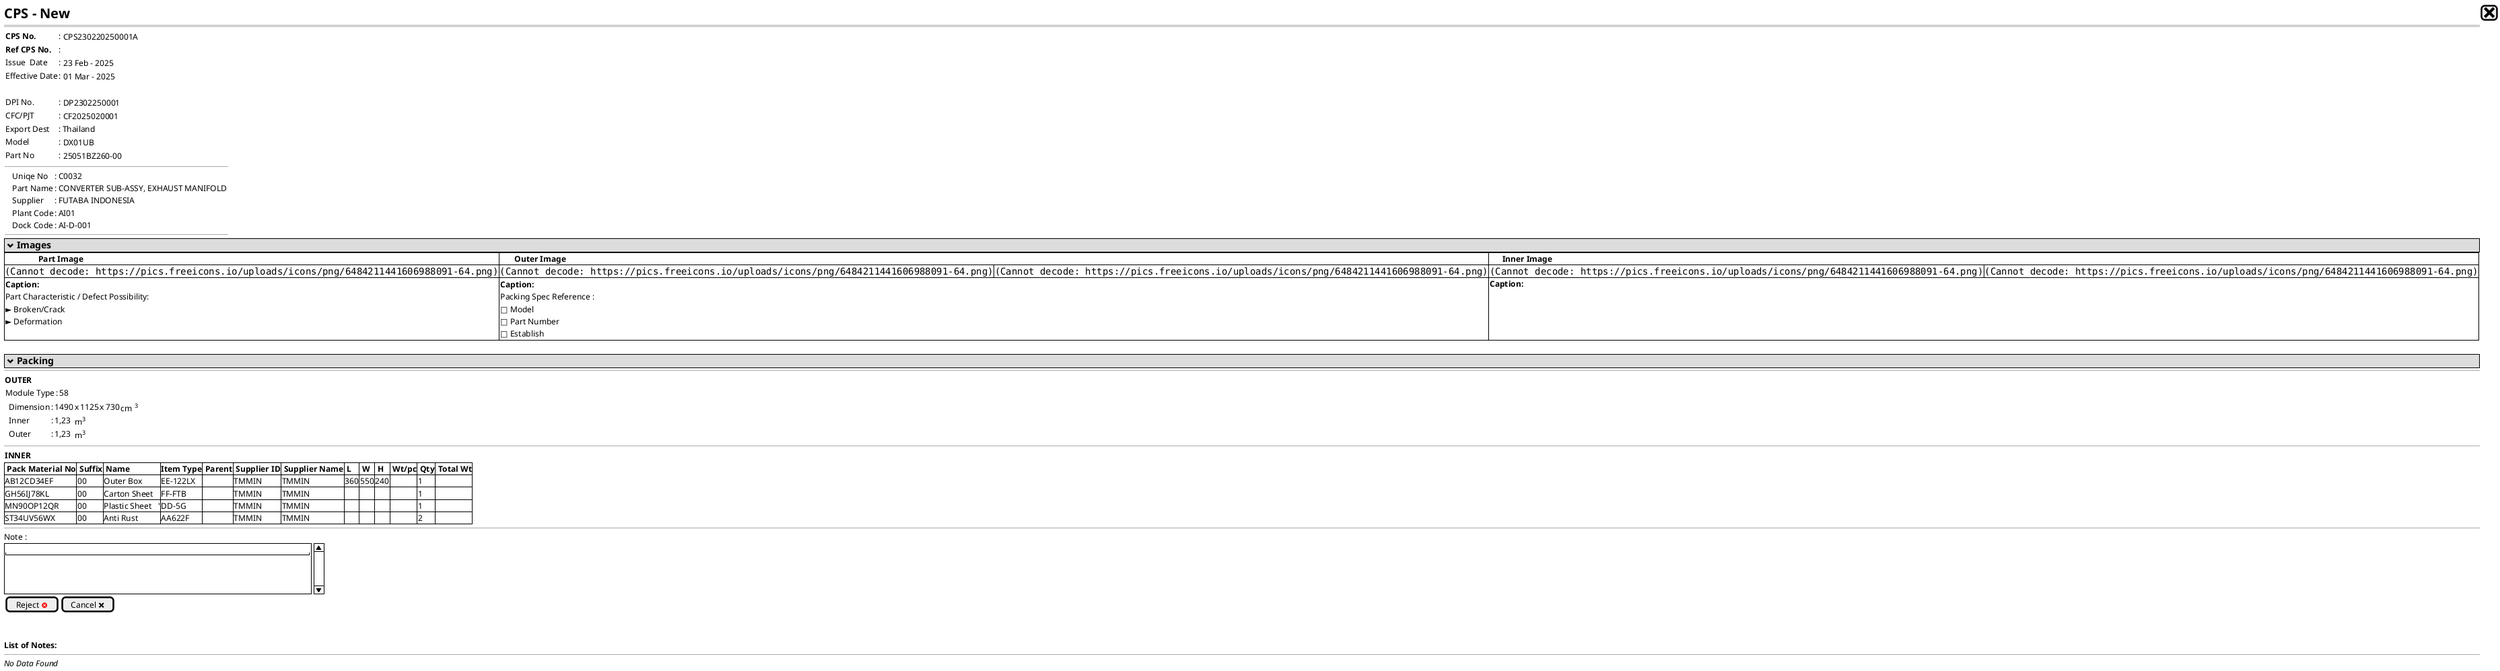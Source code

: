 ' Section Head, Dept Head Approval
@startuml
@startsalt
{
  <b><size:20>CPS - New |[<size:25><&x>]|*
  ==
  {
    {
      <b>CPS No.      |: {| CPS230220250001A  |}
      <b>Ref CPS No.  |: {|                  |} *
      Issue  Date     |: {|  23 Feb - 2025  | }
      Effective Date  |: {|  01 Mar - 2025  | }
      .
      DPI No.        |: { DP2302250001 |} *
      CFC/PJT        |: {| CF2025020001 |}
      Export Dest    |: | Thailand |*
      Model          |: {| DX01UB | }
      Part No        |: {| 25051BZ260-00 |}
    }
    --
    {
      .|.|Uniqe No    |: |C0032|*
      .|.|Part Name   |: |CONVERTER SUB-ASSY, EXHAUST MANIFOLD                    |*
      .|.|Supplier    |: |FUTABA INDONESIA|*
      .|.|Plant Code  |: | AI01|*
      .|.|Dock Code   |: | AI-D-001|*
    }
    --
  }
  ' {*
  '   <b><size:14> <&chevron-bottom> Logistic Information
  ' }
  ' {
  '    .|.|Supplier Plant Code      |: | "  "|[<&magnifying-glass>]|*
  '    .|.|TMMIN Dest Dock Code     |: | " "|[<&magnifying-glass>]|*
  '    .|.|Process Type             |: {|(X)N|.  '|()W|.  '|()X|.  '|()Y|.|}*
  '    .|.|Packing Indicator        |: {| (X)Domestic (0) .'|()Regular (1)  '| ()Service (2)  '| ()SPO (3)  |}*
  '    .|.|Address Rack             |: |"     "|*
  '    .|.|Packing Process          |: {| (X)PxP|.|()Set|.|()Lot|.|}*
  '    .|.|Qty/Kanban               |: |"     "|*
  ' }
  {*
    <b><size:14> <&chevron-bottom> Images
  }
  {#
    |<b>                Part Image|<b>       Outer Image|*|<b>      Inner Image|*|*
    |<img:https://pics.freeicons.io/uploads/icons/png/6484211441606988091-64.png>|<img:https://pics.freeicons.io/uploads/icons/png/6484211441606988091-64.png>|<img:https://pics.freeicons.io/uploads/icons/png/6484211441606988091-64.png>|<img:https://pics.freeicons.io/uploads/icons/png/6484211441606988091-64.png>|<img:https://pics.freeicons.io/uploads/icons/png/6484211441606988091-64.png>|*
    |{ 
       <b>Caption: 
       Part Characteristic / Defect Possibility:
       ► Broken/Crack
       ► Deformation 
    }|{ 
       <b>Caption: 
       Packing Spec Reference :        
       □ Model 
       □ Part Number
       □ Establish
    }|*|<b>Caption: |*|*|*|*
  }
  .
  {*
    <b><size:14> <&chevron-bottom> Packing
  }
  --
  {
    '1490	1125	730
    <b>OUTER
    { Module Type     |: |  58    | }*  
    {
      .| Dimension     |: | 1490 | x | 1125 | x | 730 | cm <sup>3</sup> |*
      .| Inner         |: | 1,23 | m<sup>3</sup>                      |*
      .| Outer         |: | 1,23 | m<sup>3</sup>                      |*
    }
  }
  --
  {
    |<b>INNER   | *
  }
  {#
    |<b> Pack Material No     |<b> Suffix |<b> Name         |<b>Item Type |<b> Parent    |<b> Supplier ID |<b> Supplier Name |<b> L  |<b> W  |<b> H  |<b> Wt/pc |<b> Qty |<b> Total Wt |*
    | AB12CD34EF             | 00        | Outer Box        | EE-122LX    |             .| TMMIN          | TMMIN             |360    |550    |240    |         .| 1      |           . |*
    | GH56IJ78KL             | 00        | Carton Sheet     | FF-FTB      |             .| TMMIN          | TMMIN             |.      |.      |.      |         .| 1      |           . |*
    | MN90OP12QR             | 00        | Plastic Sheet   '| DD-5G       |             .| TMMIN          | TMMIN             |.      |.      |.      |         .| 1      |           . |*
    | ST34UV56WX             | 00        | Anti Rust        | AA622F      |             .| TMMIN          | TMMIN             |.      |.      |.      |         .| 2      |           . |*
  }
  --
  '{[Accept <&media-record>] | [Reject <&data-transfer-upload>]}
  Note :
  {SI
    "                                                        "
    .
    .
    .
  }
  {[Reject <color:red><&circle-x>]| [Cancel <&x>]}
  .
  .
  <b>List of Notes:
  --
  <i>No Data Found 
}
@endsalt
@enduml
